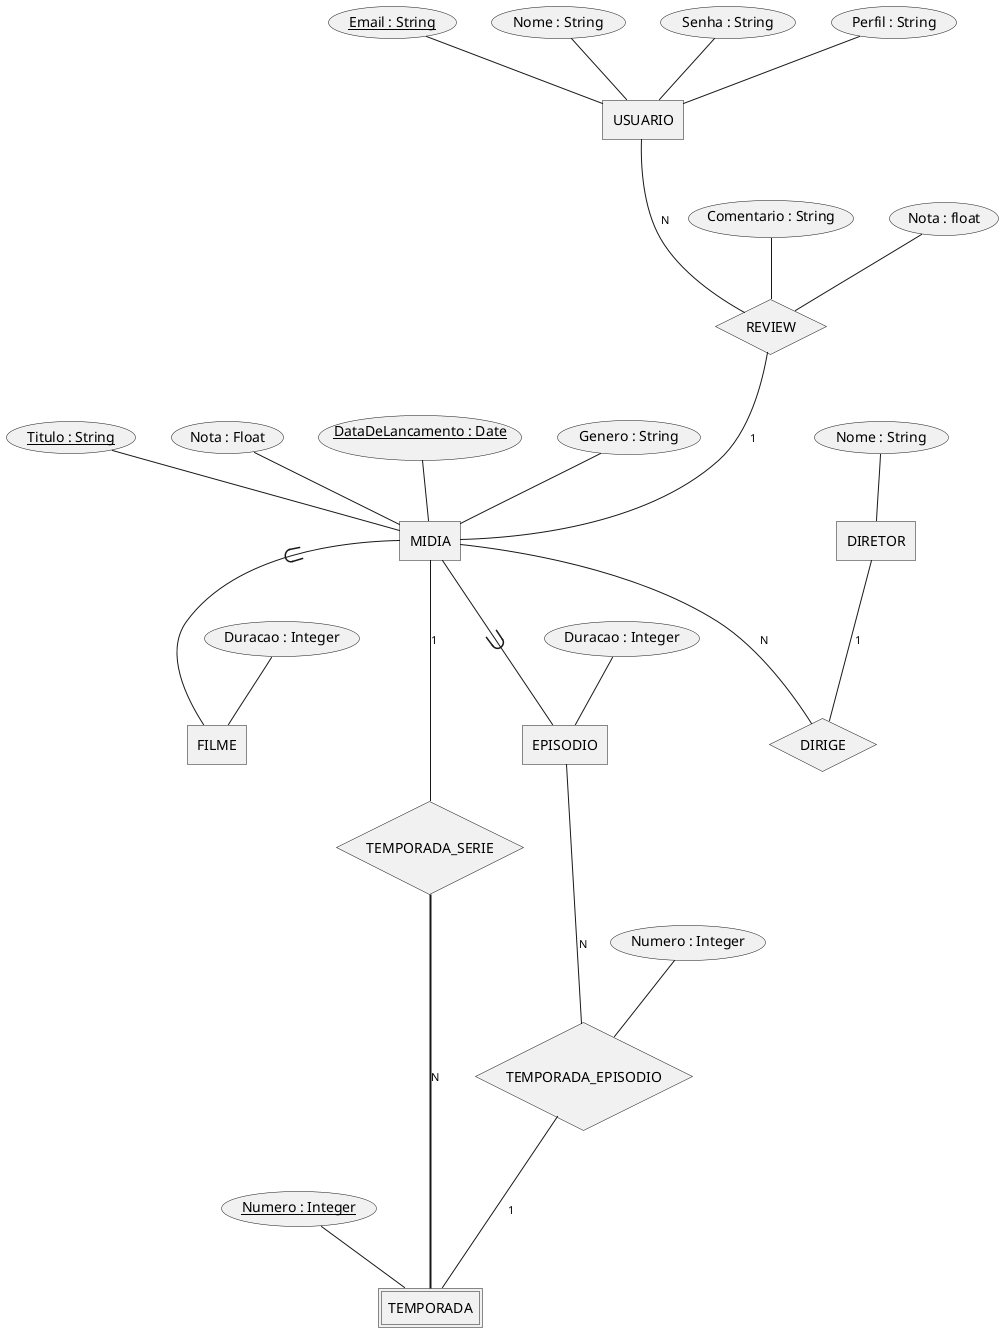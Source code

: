 @startchen

entity USUARIO{
  Email : String <<key>>
  Nome : String
  Senha : String
  Perfil : String
}

entity MIDIA{
  Titulo : String <<key>>
  Nota : Float
  DataDeLancamento : Date <<key>>
  Genero : String
}

entity FILME{
  Duracao : Integer
}

entity TEMPORADA <<weak>>{
  Numero : Integer <<key>>
}

entity EPISODIO{
  Duracao : Integer
}

entity DIRETOR{
  Nome : String
}

relationship TEMPORADA_SERIE{
}

relationship TEMPORADA_EPISODIO{
  Numero : Integer
}

relationship DIRIGE{
}

relationship REVIEW{
  Comentario : String
  Nota : float
}

MIDIA ->- FILME
MIDIA ->- EPISODIO

EPISODIO -N- TEMPORADA_EPISODIO
TEMPORADA_EPISODIO -1- TEMPORADA
MIDIA -1- TEMPORADA_SERIE
TEMPORADA_SERIE =N= TEMPORADA
MIDIA -N- DIRIGE
DIRETOR -1- DIRIGE

USUARIO -N- REVIEW
REVIEW -1- MIDIA

@endchen